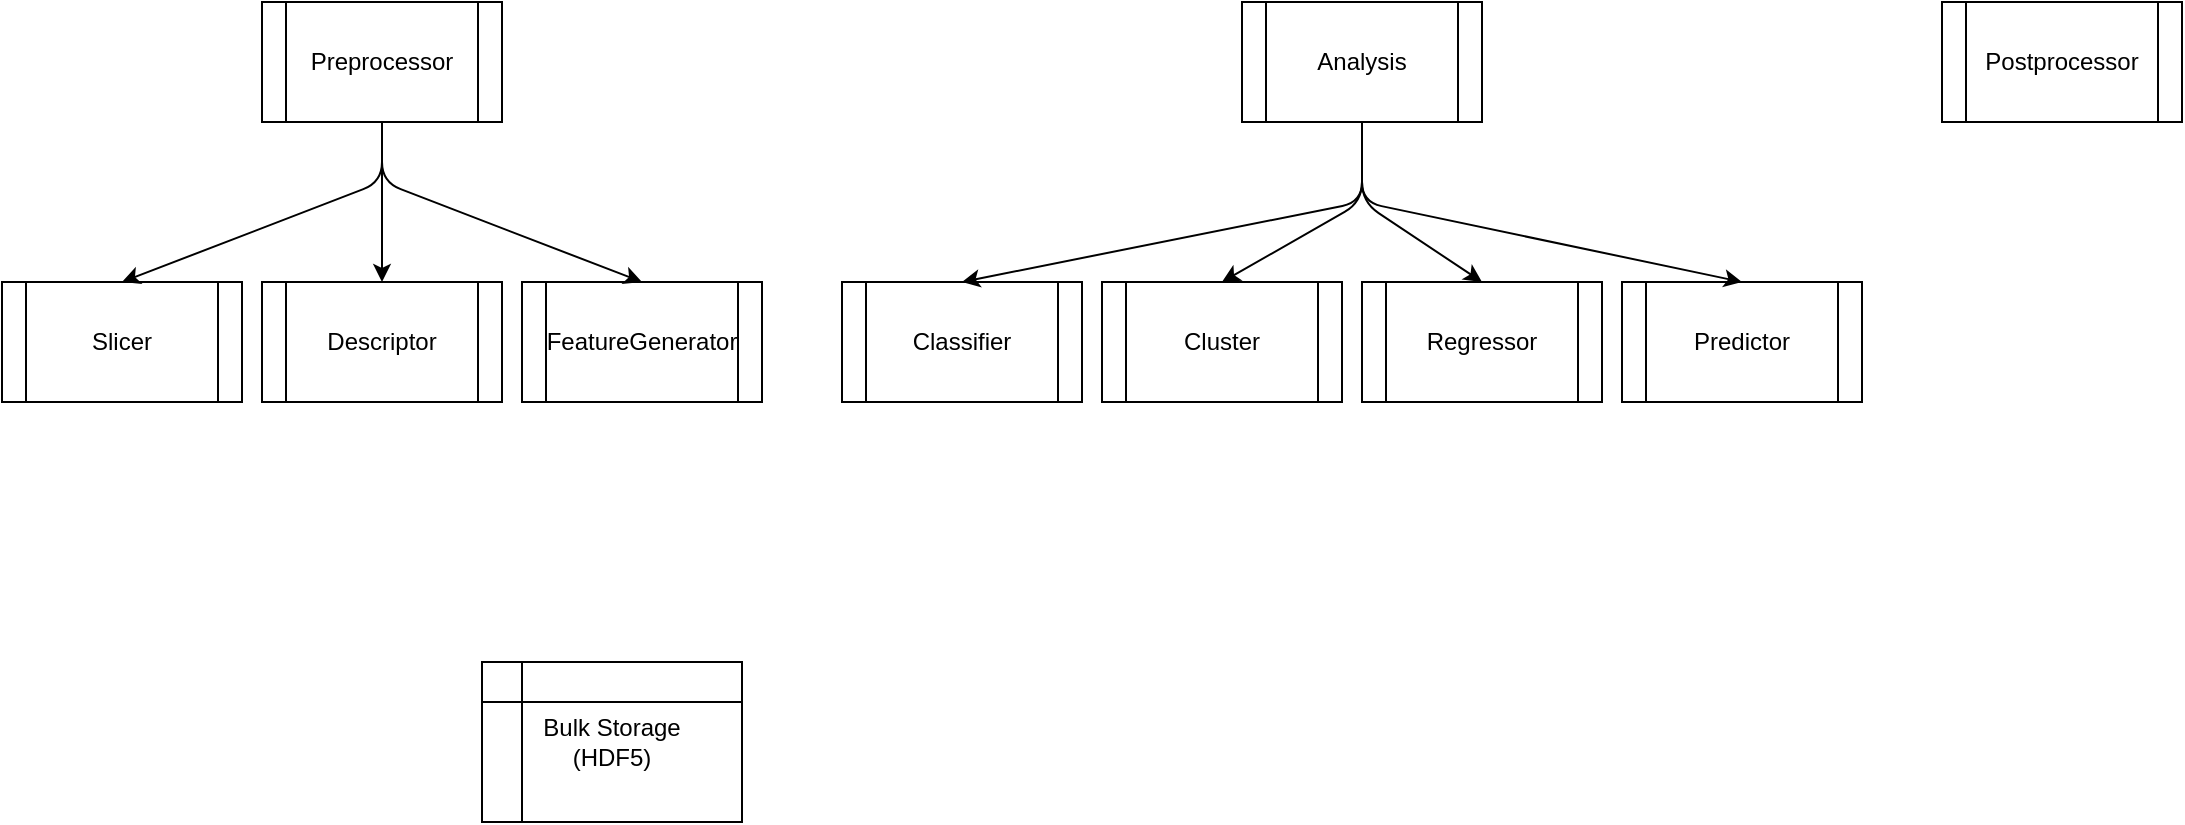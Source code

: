 <mxfile version="14.2.4" type="embed">
    <diagram id="zAwSdJn2Hx8h0_XfdJ3J" name="Page-1">
        <mxGraphModel dx="1123" dy="686" grid="1" gridSize="10" guides="1" tooltips="1" connect="1" arrows="1" fold="1" page="1" pageScale="1" pageWidth="1169" pageHeight="827" math="0" shadow="0">
            <root>
                <mxCell id="0"/>
                <mxCell id="1" parent="0"/>
                <mxCell id="2" value="Preprocessor" style="shape=process;whiteSpace=wrap;html=1;backgroundOutline=1;" parent="1" vertex="1">
                    <mxGeometry x="130" y="110" width="120" height="60" as="geometry"/>
                </mxCell>
                <mxCell id="3" value="Analysis" style="shape=process;whiteSpace=wrap;html=1;backgroundOutline=1;" parent="1" vertex="1">
                    <mxGeometry x="620" y="110" width="120" height="60" as="geometry"/>
                </mxCell>
                <mxCell id="4" value="Postprocessor" style="shape=process;whiteSpace=wrap;html=1;backgroundOutline=1;" parent="1" vertex="1">
                    <mxGeometry x="970" y="110" width="120" height="60" as="geometry"/>
                </mxCell>
                <mxCell id="5" value="Slicer" style="shape=process;whiteSpace=wrap;html=1;backgroundOutline=1;" parent="1" vertex="1">
                    <mxGeometry y="250" width="120" height="60" as="geometry"/>
                </mxCell>
                <mxCell id="6" value="Descriptor" style="shape=process;whiteSpace=wrap;html=1;backgroundOutline=1;" parent="1" vertex="1">
                    <mxGeometry x="130" y="250" width="120" height="60" as="geometry"/>
                </mxCell>
                <mxCell id="7" value="FeatureGenerator" style="shape=process;whiteSpace=wrap;html=1;backgroundOutline=1;" parent="1" vertex="1">
                    <mxGeometry x="260" y="250" width="120" height="60" as="geometry"/>
                </mxCell>
                <mxCell id="8" value="Classifier" style="shape=process;whiteSpace=wrap;html=1;backgroundOutline=1;" parent="1" vertex="1">
                    <mxGeometry x="420" y="250" width="120" height="60" as="geometry"/>
                </mxCell>
                <mxCell id="9" value="Cluster" style="shape=process;whiteSpace=wrap;html=1;backgroundOutline=1;" parent="1" vertex="1">
                    <mxGeometry x="550" y="250" width="120" height="60" as="geometry"/>
                </mxCell>
                <mxCell id="10" value="Regressor" style="shape=process;whiteSpace=wrap;html=1;backgroundOutline=1;" parent="1" vertex="1">
                    <mxGeometry x="680" y="250" width="120" height="60" as="geometry"/>
                </mxCell>
                <mxCell id="11" value="" style="endArrow=classic;html=1;exitX=0.5;exitY=1;exitDx=0;exitDy=0;entryX=0.5;entryY=0;entryDx=0;entryDy=0;" parent="1" source="2" target="5" edge="1">
                    <mxGeometry width="50" height="50" relative="1" as="geometry">
                        <mxPoint x="640" y="440" as="sourcePoint"/>
                        <mxPoint x="690" y="390" as="targetPoint"/>
                        <Array as="points">
                            <mxPoint x="190" y="200"/>
                        </Array>
                    </mxGeometry>
                </mxCell>
                <mxCell id="12" value="" style="endArrow=classic;html=1;entryX=0.5;entryY=0;entryDx=0;entryDy=0;exitX=0.5;exitY=1;exitDx=0;exitDy=0;" parent="1" source="2" target="6" edge="1">
                    <mxGeometry width="50" height="50" relative="1" as="geometry">
                        <mxPoint x="140" y="170" as="sourcePoint"/>
                        <mxPoint x="70" y="260" as="targetPoint"/>
                        <Array as="points">
                            <mxPoint x="190" y="200"/>
                        </Array>
                    </mxGeometry>
                </mxCell>
                <mxCell id="13" value="" style="endArrow=classic;html=1;entryX=0.5;entryY=0;entryDx=0;entryDy=0;exitX=0.5;exitY=1;exitDx=0;exitDy=0;" parent="1" source="2" target="7" edge="1">
                    <mxGeometry width="50" height="50" relative="1" as="geometry">
                        <mxPoint x="190" y="180" as="sourcePoint"/>
                        <mxPoint x="200" y="260" as="targetPoint"/>
                        <Array as="points">
                            <mxPoint x="190" y="200"/>
                        </Array>
                    </mxGeometry>
                </mxCell>
                <mxCell id="14" value="" style="endArrow=classic;html=1;entryX=0.5;entryY=0;entryDx=0;entryDy=0;exitX=0.5;exitY=1;exitDx=0;exitDy=0;" parent="1" source="3" target="9" edge="1">
                    <mxGeometry width="50" height="50" relative="1" as="geometry">
                        <mxPoint x="584" y="170" as="sourcePoint"/>
                        <mxPoint x="584" y="250" as="targetPoint"/>
                        <Array as="points">
                            <mxPoint x="680" y="210"/>
                        </Array>
                    </mxGeometry>
                </mxCell>
                <mxCell id="15" value="" style="endArrow=classic;html=1;entryX=0.5;entryY=0;entryDx=0;entryDy=0;exitX=0.5;exitY=1;exitDx=0;exitDy=0;" parent="1" source="3" target="8" edge="1">
                    <mxGeometry width="50" height="50" relative="1" as="geometry">
                        <mxPoint x="610" y="170" as="sourcePoint"/>
                        <mxPoint x="480" y="230" as="targetPoint"/>
                        <Array as="points">
                            <mxPoint x="680" y="210"/>
                        </Array>
                    </mxGeometry>
                </mxCell>
                <mxCell id="16" value="" style="endArrow=classic;html=1;entryX=0.5;entryY=0;entryDx=0;entryDy=0;exitX=0.5;exitY=1;exitDx=0;exitDy=0;" parent="1" source="3" target="10" edge="1">
                    <mxGeometry width="50" height="50" relative="1" as="geometry">
                        <mxPoint x="620" y="170" as="sourcePoint"/>
                        <mxPoint x="750" y="250" as="targetPoint"/>
                        <Array as="points">
                            <mxPoint x="680" y="210"/>
                        </Array>
                    </mxGeometry>
                </mxCell>
                <mxCell id="17" value="Predictor" style="shape=process;whiteSpace=wrap;html=1;backgroundOutline=1;" parent="1" vertex="1">
                    <mxGeometry x="810" y="250" width="120" height="60" as="geometry"/>
                </mxCell>
                <mxCell id="18" value="" style="endArrow=classic;html=1;entryX=0.5;entryY=0;entryDx=0;entryDy=0;exitX=0.5;exitY=1;exitDx=0;exitDy=0;" parent="1" source="3" target="17" edge="1">
                    <mxGeometry width="50" height="50" relative="1" as="geometry">
                        <mxPoint x="790" y="150" as="sourcePoint"/>
                        <mxPoint x="850" y="230" as="targetPoint"/>
                        <Array as="points">
                            <mxPoint x="680" y="210"/>
                        </Array>
                    </mxGeometry>
                </mxCell>
                <mxCell id="19" value="Bulk Storage&lt;br&gt;(HDF5)" style="shape=internalStorage;whiteSpace=wrap;html=1;backgroundOutline=1;" vertex="1" parent="1">
                    <mxGeometry x="240" y="440" width="130" height="80" as="geometry"/>
                </mxCell>
            </root>
        </mxGraphModel>
    </diagram>
</mxfile>